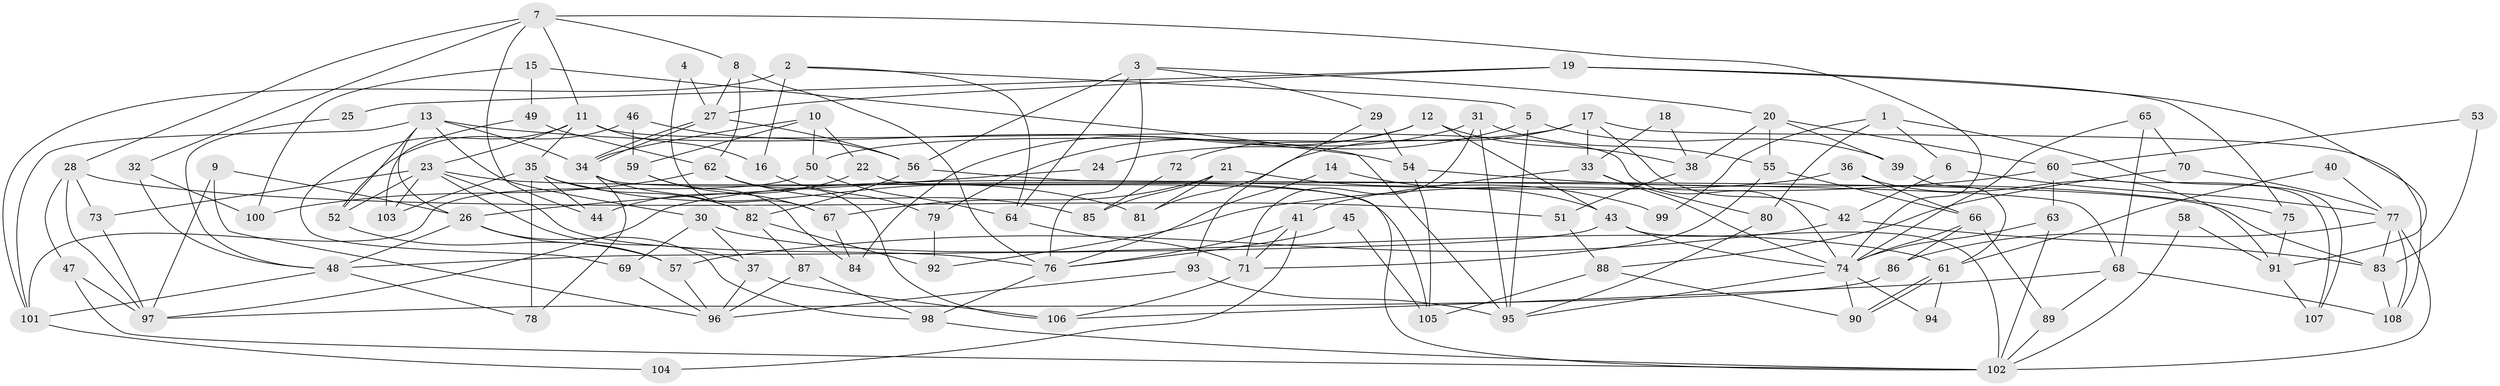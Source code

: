 // coarse degree distribution, {5: 0.14084507042253522, 6: 0.09859154929577464, 10: 0.014084507042253521, 3: 0.23943661971830985, 8: 0.08450704225352113, 9: 0.07042253521126761, 4: 0.15492957746478872, 7: 0.07042253521126761, 2: 0.11267605633802817, 11: 0.014084507042253521}
// Generated by graph-tools (version 1.1) at 2025/41/03/06/25 10:41:57]
// undirected, 108 vertices, 216 edges
graph export_dot {
graph [start="1"]
  node [color=gray90,style=filled];
  1;
  2;
  3;
  4;
  5;
  6;
  7;
  8;
  9;
  10;
  11;
  12;
  13;
  14;
  15;
  16;
  17;
  18;
  19;
  20;
  21;
  22;
  23;
  24;
  25;
  26;
  27;
  28;
  29;
  30;
  31;
  32;
  33;
  34;
  35;
  36;
  37;
  38;
  39;
  40;
  41;
  42;
  43;
  44;
  45;
  46;
  47;
  48;
  49;
  50;
  51;
  52;
  53;
  54;
  55;
  56;
  57;
  58;
  59;
  60;
  61;
  62;
  63;
  64;
  65;
  66;
  67;
  68;
  69;
  70;
  71;
  72;
  73;
  74;
  75;
  76;
  77;
  78;
  79;
  80;
  81;
  82;
  83;
  84;
  85;
  86;
  87;
  88;
  89;
  90;
  91;
  92;
  93;
  94;
  95;
  96;
  97;
  98;
  99;
  100;
  101;
  102;
  103;
  104;
  105;
  106;
  107;
  108;
  1 -- 107;
  1 -- 6;
  1 -- 80;
  1 -- 99;
  2 -- 64;
  2 -- 16;
  2 -- 5;
  2 -- 101;
  3 -- 76;
  3 -- 56;
  3 -- 20;
  3 -- 29;
  3 -- 64;
  4 -- 27;
  4 -- 67;
  5 -- 95;
  5 -- 24;
  5 -- 39;
  6 -- 42;
  6 -- 77;
  7 -- 74;
  7 -- 11;
  7 -- 8;
  7 -- 28;
  7 -- 32;
  7 -- 44;
  8 -- 76;
  8 -- 27;
  8 -- 62;
  9 -- 97;
  9 -- 26;
  9 -- 96;
  10 -- 34;
  10 -- 50;
  10 -- 22;
  10 -- 59;
  11 -- 23;
  11 -- 74;
  11 -- 16;
  11 -- 35;
  11 -- 69;
  12 -- 38;
  12 -- 43;
  12 -- 72;
  12 -- 84;
  13 -- 26;
  13 -- 52;
  13 -- 30;
  13 -- 34;
  13 -- 54;
  13 -- 101;
  14 -- 43;
  14 -- 76;
  15 -- 95;
  15 -- 100;
  15 -- 49;
  16 -- 79;
  17 -- 108;
  17 -- 33;
  17 -- 42;
  17 -- 50;
  17 -- 81;
  18 -- 38;
  18 -- 33;
  19 -- 91;
  19 -- 27;
  19 -- 25;
  19 -- 75;
  20 -- 39;
  20 -- 38;
  20 -- 55;
  20 -- 60;
  21 -- 67;
  21 -- 81;
  21 -- 85;
  21 -- 99;
  22 -- 102;
  22 -- 44;
  23 -- 37;
  23 -- 103;
  23 -- 52;
  23 -- 73;
  23 -- 76;
  23 -- 83;
  24 -- 26;
  25 -- 48;
  26 -- 48;
  26 -- 57;
  26 -- 98;
  27 -- 34;
  27 -- 34;
  27 -- 56;
  28 -- 73;
  28 -- 47;
  28 -- 51;
  28 -- 97;
  29 -- 93;
  29 -- 54;
  30 -- 69;
  30 -- 37;
  30 -- 61;
  31 -- 71;
  31 -- 55;
  31 -- 79;
  31 -- 95;
  32 -- 48;
  32 -- 100;
  33 -- 41;
  33 -- 74;
  33 -- 80;
  34 -- 78;
  34 -- 82;
  34 -- 105;
  35 -- 44;
  35 -- 78;
  35 -- 81;
  35 -- 82;
  35 -- 103;
  36 -- 66;
  36 -- 97;
  36 -- 91;
  37 -- 96;
  37 -- 106;
  38 -- 51;
  39 -- 61;
  40 -- 61;
  40 -- 77;
  41 -- 76;
  41 -- 71;
  41 -- 104;
  42 -- 83;
  42 -- 57;
  43 -- 74;
  43 -- 48;
  43 -- 102;
  45 -- 105;
  45 -- 76;
  46 -- 56;
  46 -- 52;
  46 -- 59;
  47 -- 102;
  47 -- 97;
  48 -- 101;
  48 -- 78;
  49 -- 62;
  49 -- 103;
  50 -- 101;
  50 -- 64;
  51 -- 88;
  52 -- 57;
  53 -- 60;
  53 -- 83;
  54 -- 75;
  54 -- 105;
  55 -- 71;
  55 -- 66;
  56 -- 82;
  56 -- 68;
  57 -- 96;
  58 -- 102;
  58 -- 91;
  59 -- 67;
  59 -- 84;
  60 -- 63;
  60 -- 92;
  60 -- 107;
  61 -- 90;
  61 -- 90;
  61 -- 94;
  62 -- 106;
  62 -- 85;
  62 -- 100;
  63 -- 74;
  63 -- 102;
  64 -- 71;
  65 -- 68;
  65 -- 70;
  65 -- 74;
  66 -- 74;
  66 -- 86;
  66 -- 89;
  67 -- 84;
  68 -- 89;
  68 -- 106;
  68 -- 108;
  69 -- 96;
  70 -- 88;
  70 -- 77;
  71 -- 106;
  72 -- 85;
  73 -- 97;
  74 -- 95;
  74 -- 90;
  74 -- 94;
  75 -- 91;
  76 -- 98;
  77 -- 83;
  77 -- 86;
  77 -- 102;
  77 -- 108;
  79 -- 92;
  80 -- 95;
  82 -- 87;
  82 -- 92;
  83 -- 108;
  86 -- 97;
  87 -- 98;
  87 -- 96;
  88 -- 105;
  88 -- 90;
  89 -- 102;
  91 -- 107;
  93 -- 95;
  93 -- 96;
  98 -- 102;
  101 -- 104;
}
